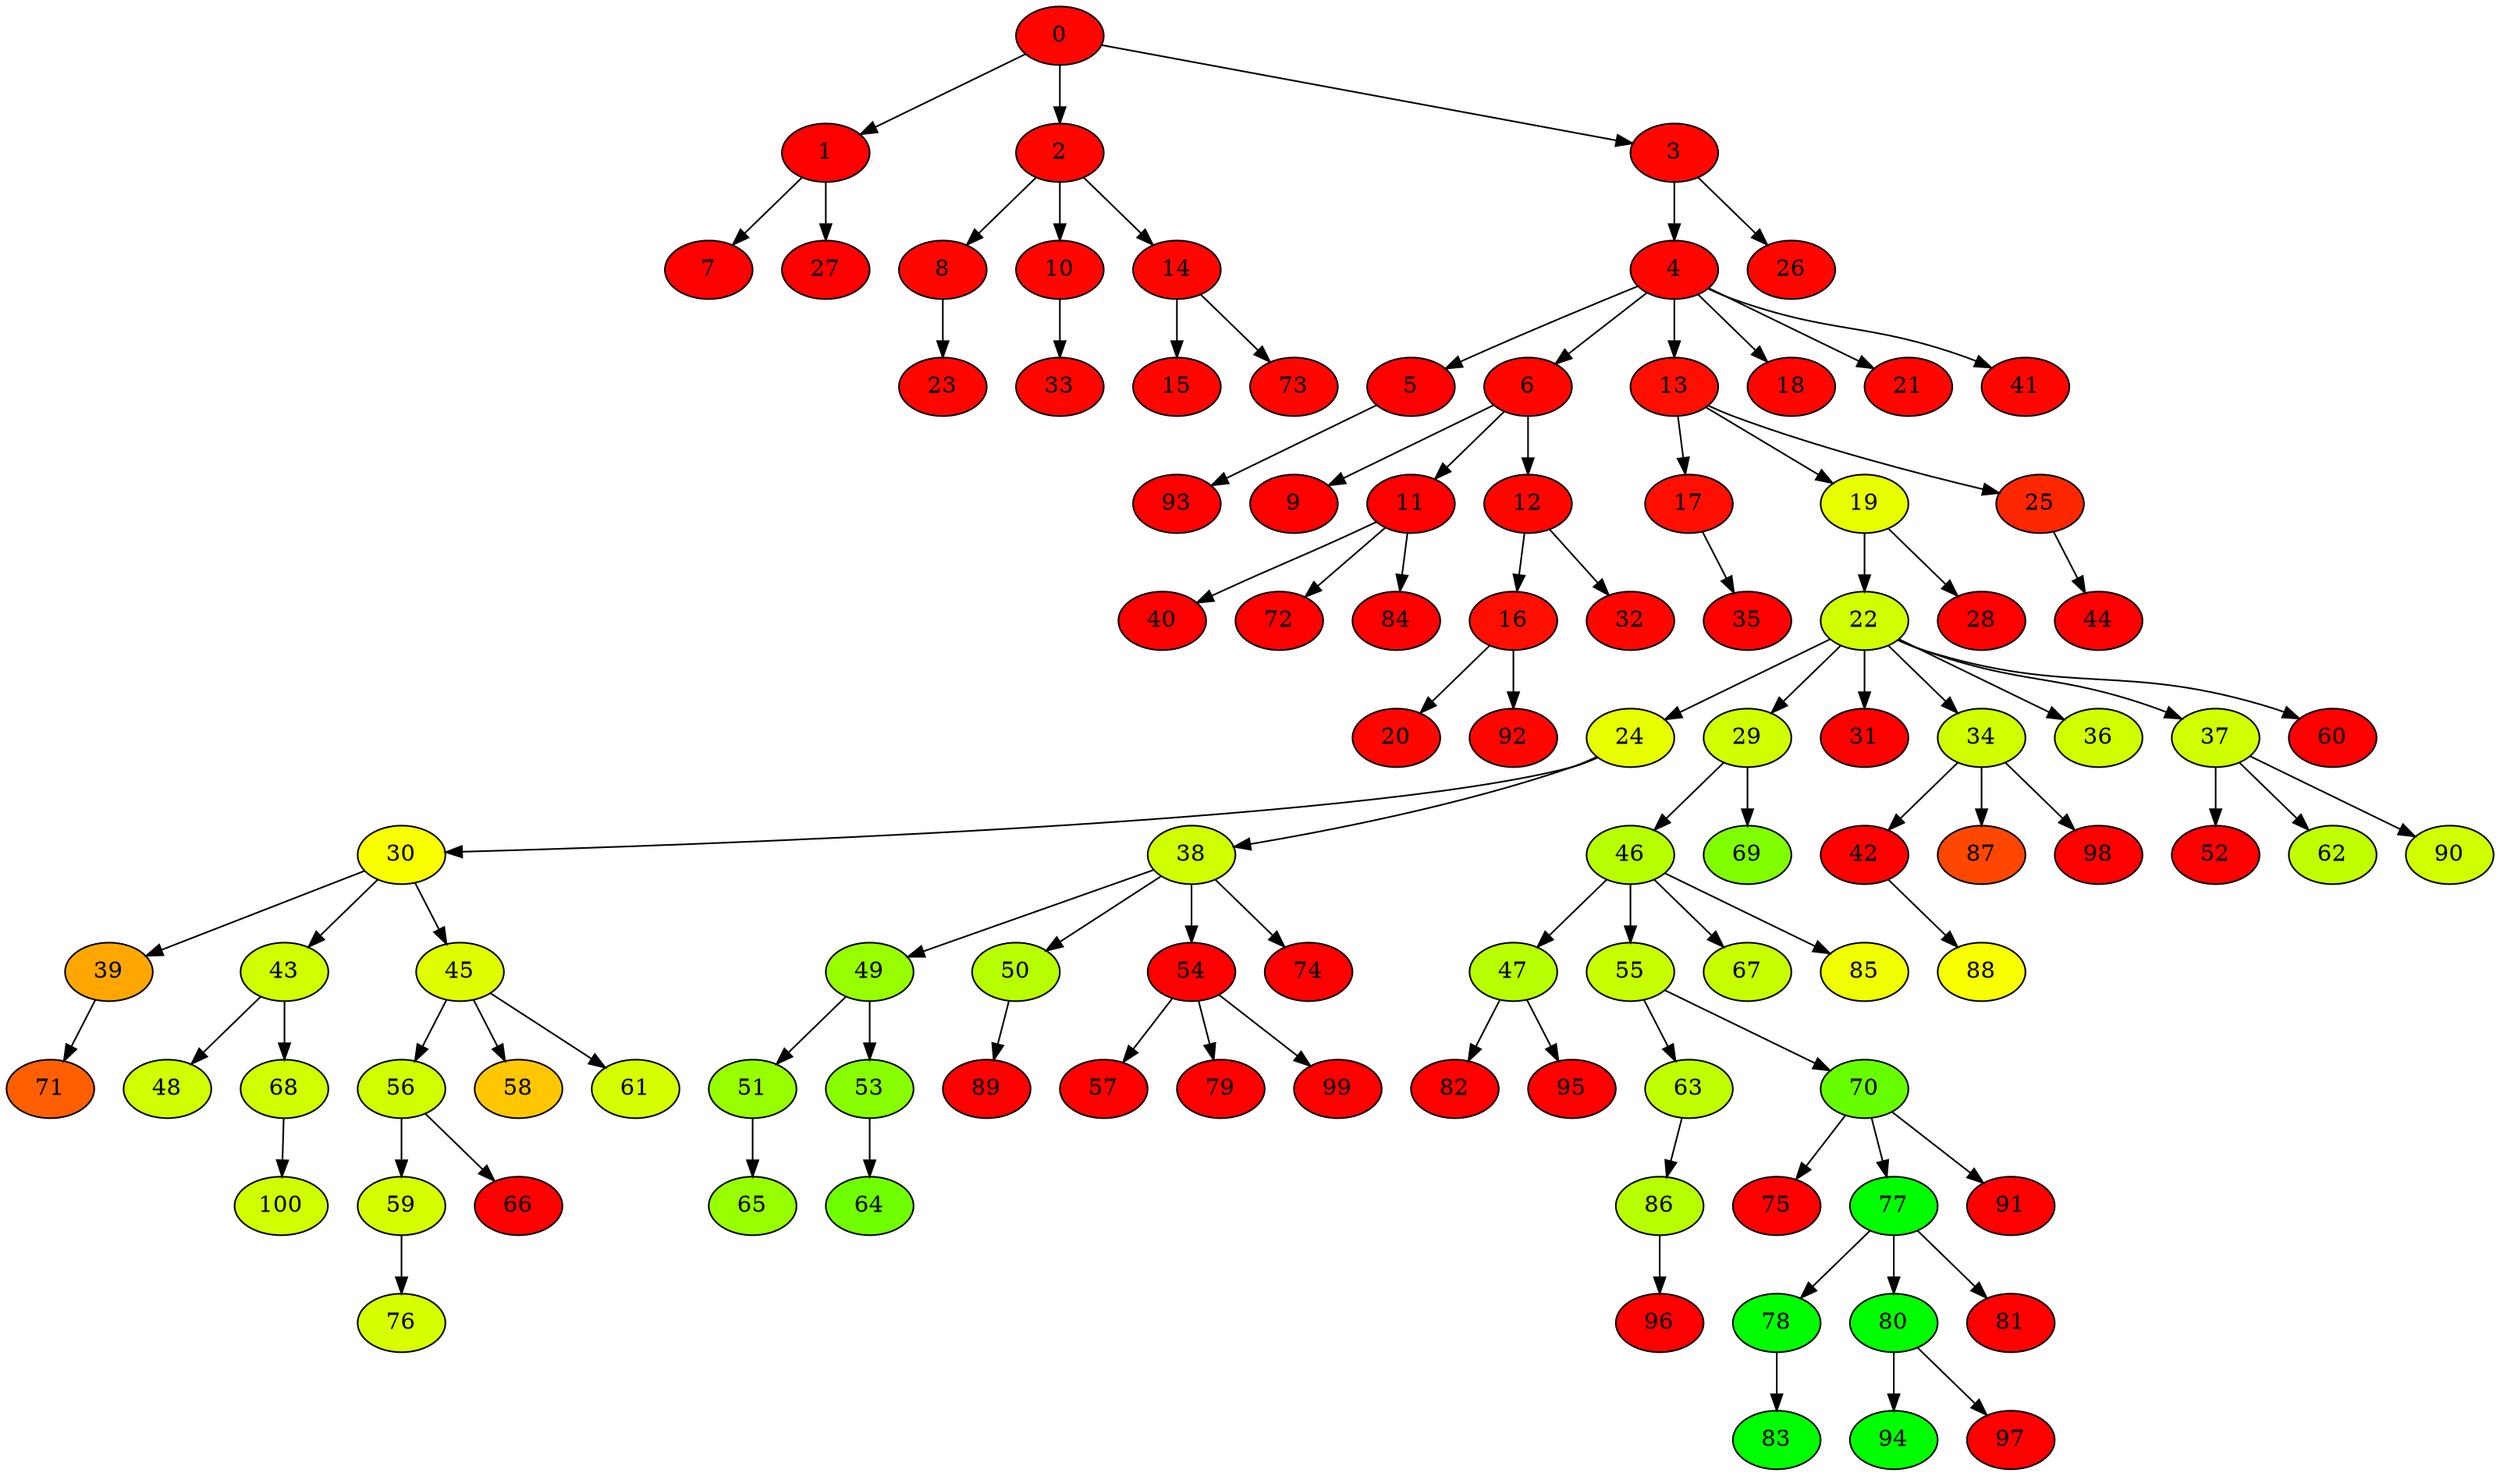 // Population
digraph {
	0 [label=0 fillcolor="#ff0700" style=filled]
	1 [label=1 fillcolor="#ff0000" style=filled]
	0 -> 1
	2 [label=2 fillcolor="#ff0700" style=filled]
	0 -> 2
	3 [label=3 fillcolor="#ff0700" style=filled]
	0 -> 3
	4 [label=4 fillcolor="#ff0700" style=filled]
	3 -> 4
	5 [label=5 fillcolor="#ff0000" style=filled]
	4 -> 5
	6 [label=6 fillcolor="#ff0700" style=filled]
	4 -> 6
	7 [label=7 fillcolor="#ff0000" style=filled]
	1 -> 7
	8 [label=8 fillcolor="#ff0700" style=filled]
	2 -> 8
	9 [label=9 fillcolor="#ff0000" style=filled]
	6 -> 9
	10 [label=10 fillcolor="#ff0700" style=filled]
	2 -> 10
	11 [label=11 fillcolor="#ff0000" style=filled]
	6 -> 11
	12 [label=12 fillcolor="#ff0700" style=filled]
	6 -> 12
	13 [label=13 fillcolor="#ff0f00" style=filled]
	4 -> 13
	14 [label=14 fillcolor="#ff0700" style=filled]
	2 -> 14
	15 [label=15 fillcolor="#ff0700" style=filled]
	14 -> 15
	16 [label=16 fillcolor="#ff0f00" style=filled]
	12 -> 16
	17 [label=17 fillcolor="#ff0f00" style=filled]
	13 -> 17
	18 [label=18 fillcolor="#ff0700" style=filled]
	4 -> 18
	19 [label=19 fillcolor="#e7ff00" style=filled]
	13 -> 19
	20 [label=20 fillcolor="#ff0700" style=filled]
	16 -> 20
	21 [label=21 fillcolor="#ff0700" style=filled]
	4 -> 21
	22 [label=22 fillcolor="#cfff00" style=filled]
	19 -> 22
	23 [label=23 fillcolor="#ff0700" style=filled]
	8 -> 23
	24 [label=24 fillcolor="#e7ff00" style=filled]
	22 -> 24
	25 [label=25 fillcolor="#ff2700" style=filled]
	13 -> 25
	26 [label=26 fillcolor="#ff0700" style=filled]
	3 -> 26
	27 [label=27 fillcolor="#ff0000" style=filled]
	1 -> 27
	28 [label=28 fillcolor="#ff0000" style=filled]
	19 -> 28
	29 [label=29 fillcolor="#cfff00" style=filled]
	22 -> 29
	30 [label=30 fillcolor="#f7ff00" style=filled]
	24 -> 30
	31 [label=31 fillcolor="#ff0000" style=filled]
	22 -> 31
	32 [label=32 fillcolor="#ff0700" style=filled]
	12 -> 32
	33 [label=33 fillcolor="#ff0700" style=filled]
	10 -> 33
	34 [label=34 fillcolor="#cfff00" style=filled]
	22 -> 34
	35 [label=35 fillcolor="#ff0000" style=filled]
	17 -> 35
	36 [label=36 fillcolor="#cfff00" style=filled]
	22 -> 36
	37 [label=37 fillcolor="#cfff00" style=filled]
	22 -> 37
	38 [label=38 fillcolor="#cfff00" style=filled]
	24 -> 38
	39 [label=39 fillcolor="#ffa700" style=filled]
	30 -> 39
	40 [label=40 fillcolor="#ff0000" style=filled]
	11 -> 40
	41 [label=41 fillcolor="#ff0700" style=filled]
	4 -> 41
	42 [label=42 fillcolor="#ff0000" style=filled]
	34 -> 42
	43 [label=43 fillcolor="#cfff00" style=filled]
	30 -> 43
	44 [label=44 fillcolor="#ff0000" style=filled]
	25 -> 44
	45 [label=45 fillcolor="#dfff00" style=filled]
	30 -> 45
	46 [label=46 fillcolor="#b7ff00" style=filled]
	29 -> 46
	47 [label=47 fillcolor="#b7ff00" style=filled]
	46 -> 47
	48 [label=48 fillcolor="#cfff00" style=filled]
	43 -> 48
	49 [label=49 fillcolor="#97ff00" style=filled]
	38 -> 49
	50 [label=50 fillcolor="#b7ff00" style=filled]
	38 -> 50
	51 [label=51 fillcolor="#97ff00" style=filled]
	49 -> 51
	52 [label=52 fillcolor="#ff0000" style=filled]
	37 -> 52
	53 [label=53 fillcolor="#87ff00" style=filled]
	49 -> 53
	54 [label=54 fillcolor="#ff0000" style=filled]
	38 -> 54
	55 [label=55 fillcolor="#c7ff00" style=filled]
	46 -> 55
	56 [label=56 fillcolor="#cfff00" style=filled]
	45 -> 56
	57 [label=57 fillcolor="#ff0000" style=filled]
	54 -> 57
	58 [label=58 fillcolor="#ffc700" style=filled]
	45 -> 58
	59 [label=59 fillcolor="#d7ff00" style=filled]
	56 -> 59
	60 [label=60 fillcolor="#ff0000" style=filled]
	22 -> 60
	61 [label=61 fillcolor="#d7ff00" style=filled]
	45 -> 61
	62 [label=62 fillcolor="#bfff00" style=filled]
	37 -> 62
	63 [label=63 fillcolor="#bfff00" style=filled]
	55 -> 63
	64 [label=64 fillcolor="#6fff00" style=filled]
	53 -> 64
	65 [label=65 fillcolor="#97ff00" style=filled]
	51 -> 65
	66 [label=66 fillcolor="#ff0000" style=filled]
	56 -> 66
	67 [label=67 fillcolor="#c7ff00" style=filled]
	46 -> 67
	68 [label=68 fillcolor="#cfff00" style=filled]
	43 -> 68
	69 [label=69 fillcolor="#7fff00" style=filled]
	29 -> 69
	70 [label=70 fillcolor="#67ff00" style=filled]
	55 -> 70
	71 [label=71 fillcolor="#ff5f00" style=filled]
	39 -> 71
	72 [label=72 fillcolor="#ff0000" style=filled]
	11 -> 72
	73 [label=73 fillcolor="#ff0700" style=filled]
	14 -> 73
	74 [label=74 fillcolor="#ff0000" style=filled]
	38 -> 74
	75 [label=75 fillcolor="#ff0000" style=filled]
	70 -> 75
	76 [label=76 fillcolor="#d7ff00" style=filled]
	59 -> 76
	77 [label=77 fillcolor="#00ff00" style=filled]
	70 -> 77
	78 [label=78 fillcolor="#00ff00" style=filled]
	77 -> 78
	79 [label=79 fillcolor="#ff0000" style=filled]
	54 -> 79
	80 [label=80 fillcolor="#00ff00" style=filled]
	77 -> 80
	81 [label=81 fillcolor="#ff0000" style=filled]
	77 -> 81
	82 [label=82 fillcolor="#ff0000" style=filled]
	47 -> 82
	83 [label=83 fillcolor="#00ff00" style=filled]
	78 -> 83
	84 [label=84 fillcolor="#ff0000" style=filled]
	11 -> 84
	85 [label=85 fillcolor="#efff00" style=filled]
	46 -> 85
	86 [label=86 fillcolor="#b7ff00" style=filled]
	63 -> 86
	87 [label=87 fillcolor="#ff4700" style=filled]
	34 -> 87
	88 [label=88 fillcolor="#f7ff00" style=filled]
	42 -> 88
	89 [label=89 fillcolor="#ff0000" style=filled]
	50 -> 89
	90 [label=90 fillcolor="#cfff00" style=filled]
	37 -> 90
	91 [label=91 fillcolor="#ff0000" style=filled]
	70 -> 91
	92 [label=92 fillcolor="#ff0700" style=filled]
	16 -> 92
	93 [label=93 fillcolor="#ff0000" style=filled]
	5 -> 93
	94 [label=94 fillcolor="#00ff00" style=filled]
	80 -> 94
	95 [label=95 fillcolor="#ff0000" style=filled]
	47 -> 95
	96 [label=96 fillcolor="#ff0000" style=filled]
	86 -> 96
	97 [label=97 fillcolor="#ff0000" style=filled]
	80 -> 97
	98 [label=98 fillcolor="#ff0000" style=filled]
	34 -> 98
	99 [label=99 fillcolor="#ff0000" style=filled]
	54 -> 99
	100 [label=100 fillcolor="#cfff00" style=filled]
	68 -> 100
}
